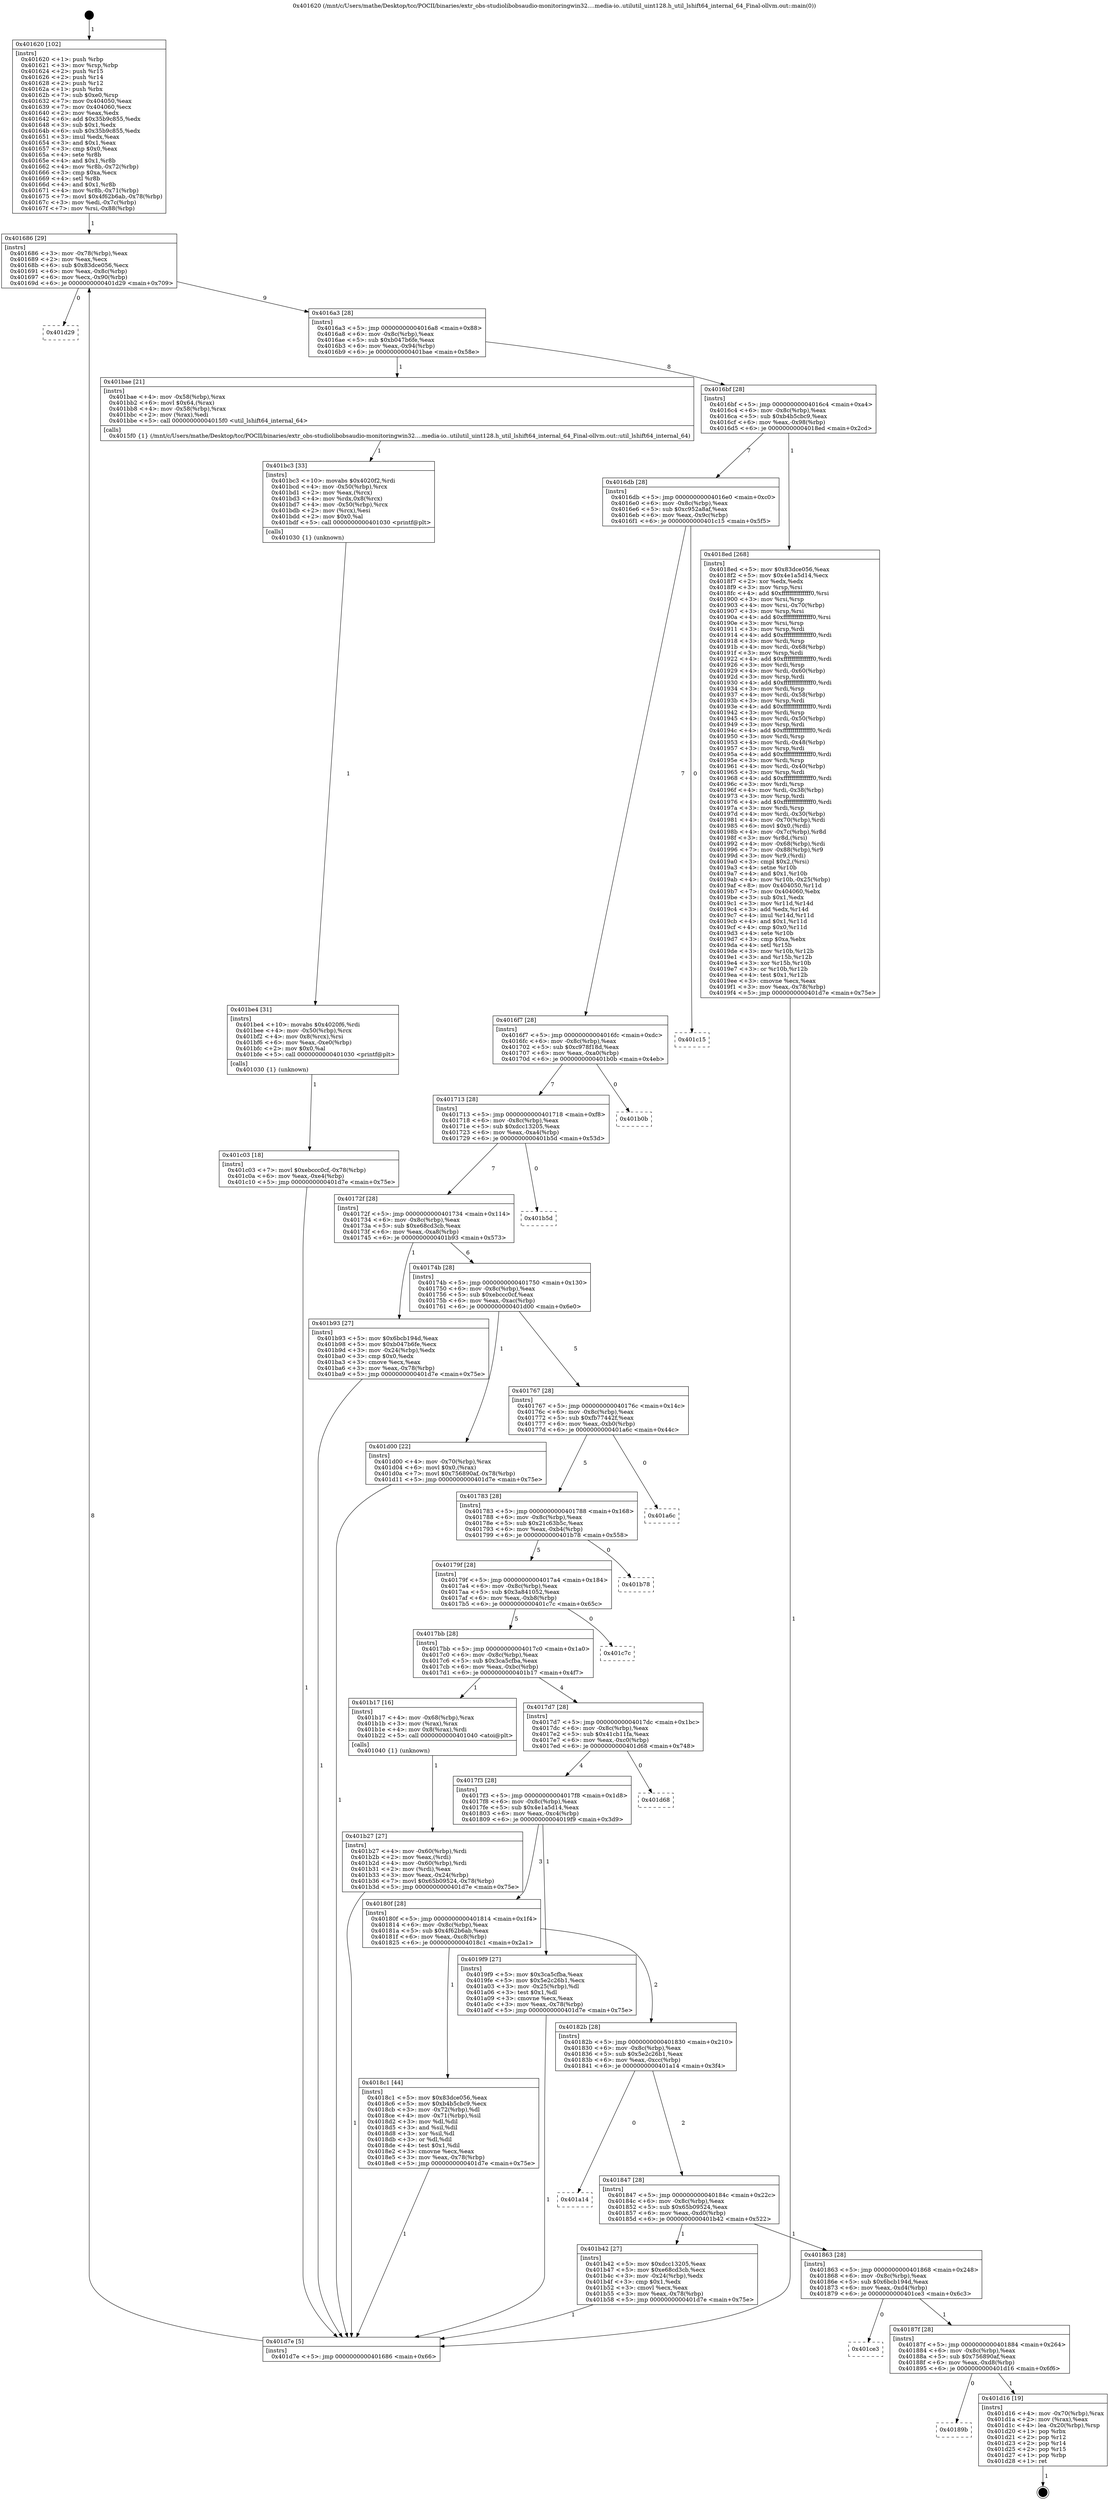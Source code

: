 digraph "0x401620" {
  label = "0x401620 (/mnt/c/Users/mathe/Desktop/tcc/POCII/binaries/extr_obs-studiolibobsaudio-monitoringwin32....media-io..utilutil_uint128.h_util_lshift64_internal_64_Final-ollvm.out::main(0))"
  labelloc = "t"
  node[shape=record]

  Entry [label="",width=0.3,height=0.3,shape=circle,fillcolor=black,style=filled]
  "0x401686" [label="{
     0x401686 [29]\l
     | [instrs]\l
     &nbsp;&nbsp;0x401686 \<+3\>: mov -0x78(%rbp),%eax\l
     &nbsp;&nbsp;0x401689 \<+2\>: mov %eax,%ecx\l
     &nbsp;&nbsp;0x40168b \<+6\>: sub $0x83dce056,%ecx\l
     &nbsp;&nbsp;0x401691 \<+6\>: mov %eax,-0x8c(%rbp)\l
     &nbsp;&nbsp;0x401697 \<+6\>: mov %ecx,-0x90(%rbp)\l
     &nbsp;&nbsp;0x40169d \<+6\>: je 0000000000401d29 \<main+0x709\>\l
  }"]
  "0x401d29" [label="{
     0x401d29\l
  }", style=dashed]
  "0x4016a3" [label="{
     0x4016a3 [28]\l
     | [instrs]\l
     &nbsp;&nbsp;0x4016a3 \<+5\>: jmp 00000000004016a8 \<main+0x88\>\l
     &nbsp;&nbsp;0x4016a8 \<+6\>: mov -0x8c(%rbp),%eax\l
     &nbsp;&nbsp;0x4016ae \<+5\>: sub $0xb047b6fe,%eax\l
     &nbsp;&nbsp;0x4016b3 \<+6\>: mov %eax,-0x94(%rbp)\l
     &nbsp;&nbsp;0x4016b9 \<+6\>: je 0000000000401bae \<main+0x58e\>\l
  }"]
  Exit [label="",width=0.3,height=0.3,shape=circle,fillcolor=black,style=filled,peripheries=2]
  "0x401bae" [label="{
     0x401bae [21]\l
     | [instrs]\l
     &nbsp;&nbsp;0x401bae \<+4\>: mov -0x58(%rbp),%rax\l
     &nbsp;&nbsp;0x401bb2 \<+6\>: movl $0x64,(%rax)\l
     &nbsp;&nbsp;0x401bb8 \<+4\>: mov -0x58(%rbp),%rax\l
     &nbsp;&nbsp;0x401bbc \<+2\>: mov (%rax),%edi\l
     &nbsp;&nbsp;0x401bbe \<+5\>: call 00000000004015f0 \<util_lshift64_internal_64\>\l
     | [calls]\l
     &nbsp;&nbsp;0x4015f0 \{1\} (/mnt/c/Users/mathe/Desktop/tcc/POCII/binaries/extr_obs-studiolibobsaudio-monitoringwin32....media-io..utilutil_uint128.h_util_lshift64_internal_64_Final-ollvm.out::util_lshift64_internal_64)\l
  }"]
  "0x4016bf" [label="{
     0x4016bf [28]\l
     | [instrs]\l
     &nbsp;&nbsp;0x4016bf \<+5\>: jmp 00000000004016c4 \<main+0xa4\>\l
     &nbsp;&nbsp;0x4016c4 \<+6\>: mov -0x8c(%rbp),%eax\l
     &nbsp;&nbsp;0x4016ca \<+5\>: sub $0xb4b5cbc9,%eax\l
     &nbsp;&nbsp;0x4016cf \<+6\>: mov %eax,-0x98(%rbp)\l
     &nbsp;&nbsp;0x4016d5 \<+6\>: je 00000000004018ed \<main+0x2cd\>\l
  }"]
  "0x40189b" [label="{
     0x40189b\l
  }", style=dashed]
  "0x4018ed" [label="{
     0x4018ed [268]\l
     | [instrs]\l
     &nbsp;&nbsp;0x4018ed \<+5\>: mov $0x83dce056,%eax\l
     &nbsp;&nbsp;0x4018f2 \<+5\>: mov $0x4e1a5d14,%ecx\l
     &nbsp;&nbsp;0x4018f7 \<+2\>: xor %edx,%edx\l
     &nbsp;&nbsp;0x4018f9 \<+3\>: mov %rsp,%rsi\l
     &nbsp;&nbsp;0x4018fc \<+4\>: add $0xfffffffffffffff0,%rsi\l
     &nbsp;&nbsp;0x401900 \<+3\>: mov %rsi,%rsp\l
     &nbsp;&nbsp;0x401903 \<+4\>: mov %rsi,-0x70(%rbp)\l
     &nbsp;&nbsp;0x401907 \<+3\>: mov %rsp,%rsi\l
     &nbsp;&nbsp;0x40190a \<+4\>: add $0xfffffffffffffff0,%rsi\l
     &nbsp;&nbsp;0x40190e \<+3\>: mov %rsi,%rsp\l
     &nbsp;&nbsp;0x401911 \<+3\>: mov %rsp,%rdi\l
     &nbsp;&nbsp;0x401914 \<+4\>: add $0xfffffffffffffff0,%rdi\l
     &nbsp;&nbsp;0x401918 \<+3\>: mov %rdi,%rsp\l
     &nbsp;&nbsp;0x40191b \<+4\>: mov %rdi,-0x68(%rbp)\l
     &nbsp;&nbsp;0x40191f \<+3\>: mov %rsp,%rdi\l
     &nbsp;&nbsp;0x401922 \<+4\>: add $0xfffffffffffffff0,%rdi\l
     &nbsp;&nbsp;0x401926 \<+3\>: mov %rdi,%rsp\l
     &nbsp;&nbsp;0x401929 \<+4\>: mov %rdi,-0x60(%rbp)\l
     &nbsp;&nbsp;0x40192d \<+3\>: mov %rsp,%rdi\l
     &nbsp;&nbsp;0x401930 \<+4\>: add $0xfffffffffffffff0,%rdi\l
     &nbsp;&nbsp;0x401934 \<+3\>: mov %rdi,%rsp\l
     &nbsp;&nbsp;0x401937 \<+4\>: mov %rdi,-0x58(%rbp)\l
     &nbsp;&nbsp;0x40193b \<+3\>: mov %rsp,%rdi\l
     &nbsp;&nbsp;0x40193e \<+4\>: add $0xfffffffffffffff0,%rdi\l
     &nbsp;&nbsp;0x401942 \<+3\>: mov %rdi,%rsp\l
     &nbsp;&nbsp;0x401945 \<+4\>: mov %rdi,-0x50(%rbp)\l
     &nbsp;&nbsp;0x401949 \<+3\>: mov %rsp,%rdi\l
     &nbsp;&nbsp;0x40194c \<+4\>: add $0xfffffffffffffff0,%rdi\l
     &nbsp;&nbsp;0x401950 \<+3\>: mov %rdi,%rsp\l
     &nbsp;&nbsp;0x401953 \<+4\>: mov %rdi,-0x48(%rbp)\l
     &nbsp;&nbsp;0x401957 \<+3\>: mov %rsp,%rdi\l
     &nbsp;&nbsp;0x40195a \<+4\>: add $0xfffffffffffffff0,%rdi\l
     &nbsp;&nbsp;0x40195e \<+3\>: mov %rdi,%rsp\l
     &nbsp;&nbsp;0x401961 \<+4\>: mov %rdi,-0x40(%rbp)\l
     &nbsp;&nbsp;0x401965 \<+3\>: mov %rsp,%rdi\l
     &nbsp;&nbsp;0x401968 \<+4\>: add $0xfffffffffffffff0,%rdi\l
     &nbsp;&nbsp;0x40196c \<+3\>: mov %rdi,%rsp\l
     &nbsp;&nbsp;0x40196f \<+4\>: mov %rdi,-0x38(%rbp)\l
     &nbsp;&nbsp;0x401973 \<+3\>: mov %rsp,%rdi\l
     &nbsp;&nbsp;0x401976 \<+4\>: add $0xfffffffffffffff0,%rdi\l
     &nbsp;&nbsp;0x40197a \<+3\>: mov %rdi,%rsp\l
     &nbsp;&nbsp;0x40197d \<+4\>: mov %rdi,-0x30(%rbp)\l
     &nbsp;&nbsp;0x401981 \<+4\>: mov -0x70(%rbp),%rdi\l
     &nbsp;&nbsp;0x401985 \<+6\>: movl $0x0,(%rdi)\l
     &nbsp;&nbsp;0x40198b \<+4\>: mov -0x7c(%rbp),%r8d\l
     &nbsp;&nbsp;0x40198f \<+3\>: mov %r8d,(%rsi)\l
     &nbsp;&nbsp;0x401992 \<+4\>: mov -0x68(%rbp),%rdi\l
     &nbsp;&nbsp;0x401996 \<+7\>: mov -0x88(%rbp),%r9\l
     &nbsp;&nbsp;0x40199d \<+3\>: mov %r9,(%rdi)\l
     &nbsp;&nbsp;0x4019a0 \<+3\>: cmpl $0x2,(%rsi)\l
     &nbsp;&nbsp;0x4019a3 \<+4\>: setne %r10b\l
     &nbsp;&nbsp;0x4019a7 \<+4\>: and $0x1,%r10b\l
     &nbsp;&nbsp;0x4019ab \<+4\>: mov %r10b,-0x25(%rbp)\l
     &nbsp;&nbsp;0x4019af \<+8\>: mov 0x404050,%r11d\l
     &nbsp;&nbsp;0x4019b7 \<+7\>: mov 0x404060,%ebx\l
     &nbsp;&nbsp;0x4019be \<+3\>: sub $0x1,%edx\l
     &nbsp;&nbsp;0x4019c1 \<+3\>: mov %r11d,%r14d\l
     &nbsp;&nbsp;0x4019c4 \<+3\>: add %edx,%r14d\l
     &nbsp;&nbsp;0x4019c7 \<+4\>: imul %r14d,%r11d\l
     &nbsp;&nbsp;0x4019cb \<+4\>: and $0x1,%r11d\l
     &nbsp;&nbsp;0x4019cf \<+4\>: cmp $0x0,%r11d\l
     &nbsp;&nbsp;0x4019d3 \<+4\>: sete %r10b\l
     &nbsp;&nbsp;0x4019d7 \<+3\>: cmp $0xa,%ebx\l
     &nbsp;&nbsp;0x4019da \<+4\>: setl %r15b\l
     &nbsp;&nbsp;0x4019de \<+3\>: mov %r10b,%r12b\l
     &nbsp;&nbsp;0x4019e1 \<+3\>: and %r15b,%r12b\l
     &nbsp;&nbsp;0x4019e4 \<+3\>: xor %r15b,%r10b\l
     &nbsp;&nbsp;0x4019e7 \<+3\>: or %r10b,%r12b\l
     &nbsp;&nbsp;0x4019ea \<+4\>: test $0x1,%r12b\l
     &nbsp;&nbsp;0x4019ee \<+3\>: cmovne %ecx,%eax\l
     &nbsp;&nbsp;0x4019f1 \<+3\>: mov %eax,-0x78(%rbp)\l
     &nbsp;&nbsp;0x4019f4 \<+5\>: jmp 0000000000401d7e \<main+0x75e\>\l
  }"]
  "0x4016db" [label="{
     0x4016db [28]\l
     | [instrs]\l
     &nbsp;&nbsp;0x4016db \<+5\>: jmp 00000000004016e0 \<main+0xc0\>\l
     &nbsp;&nbsp;0x4016e0 \<+6\>: mov -0x8c(%rbp),%eax\l
     &nbsp;&nbsp;0x4016e6 \<+5\>: sub $0xc952a8af,%eax\l
     &nbsp;&nbsp;0x4016eb \<+6\>: mov %eax,-0x9c(%rbp)\l
     &nbsp;&nbsp;0x4016f1 \<+6\>: je 0000000000401c15 \<main+0x5f5\>\l
  }"]
  "0x401d16" [label="{
     0x401d16 [19]\l
     | [instrs]\l
     &nbsp;&nbsp;0x401d16 \<+4\>: mov -0x70(%rbp),%rax\l
     &nbsp;&nbsp;0x401d1a \<+2\>: mov (%rax),%eax\l
     &nbsp;&nbsp;0x401d1c \<+4\>: lea -0x20(%rbp),%rsp\l
     &nbsp;&nbsp;0x401d20 \<+1\>: pop %rbx\l
     &nbsp;&nbsp;0x401d21 \<+2\>: pop %r12\l
     &nbsp;&nbsp;0x401d23 \<+2\>: pop %r14\l
     &nbsp;&nbsp;0x401d25 \<+2\>: pop %r15\l
     &nbsp;&nbsp;0x401d27 \<+1\>: pop %rbp\l
     &nbsp;&nbsp;0x401d28 \<+1\>: ret\l
  }"]
  "0x401c15" [label="{
     0x401c15\l
  }", style=dashed]
  "0x4016f7" [label="{
     0x4016f7 [28]\l
     | [instrs]\l
     &nbsp;&nbsp;0x4016f7 \<+5\>: jmp 00000000004016fc \<main+0xdc\>\l
     &nbsp;&nbsp;0x4016fc \<+6\>: mov -0x8c(%rbp),%eax\l
     &nbsp;&nbsp;0x401702 \<+5\>: sub $0xc978f18d,%eax\l
     &nbsp;&nbsp;0x401707 \<+6\>: mov %eax,-0xa0(%rbp)\l
     &nbsp;&nbsp;0x40170d \<+6\>: je 0000000000401b0b \<main+0x4eb\>\l
  }"]
  "0x40187f" [label="{
     0x40187f [28]\l
     | [instrs]\l
     &nbsp;&nbsp;0x40187f \<+5\>: jmp 0000000000401884 \<main+0x264\>\l
     &nbsp;&nbsp;0x401884 \<+6\>: mov -0x8c(%rbp),%eax\l
     &nbsp;&nbsp;0x40188a \<+5\>: sub $0x756890af,%eax\l
     &nbsp;&nbsp;0x40188f \<+6\>: mov %eax,-0xd8(%rbp)\l
     &nbsp;&nbsp;0x401895 \<+6\>: je 0000000000401d16 \<main+0x6f6\>\l
  }"]
  "0x401b0b" [label="{
     0x401b0b\l
  }", style=dashed]
  "0x401713" [label="{
     0x401713 [28]\l
     | [instrs]\l
     &nbsp;&nbsp;0x401713 \<+5\>: jmp 0000000000401718 \<main+0xf8\>\l
     &nbsp;&nbsp;0x401718 \<+6\>: mov -0x8c(%rbp),%eax\l
     &nbsp;&nbsp;0x40171e \<+5\>: sub $0xdcc13205,%eax\l
     &nbsp;&nbsp;0x401723 \<+6\>: mov %eax,-0xa4(%rbp)\l
     &nbsp;&nbsp;0x401729 \<+6\>: je 0000000000401b5d \<main+0x53d\>\l
  }"]
  "0x401ce3" [label="{
     0x401ce3\l
  }", style=dashed]
  "0x401b5d" [label="{
     0x401b5d\l
  }", style=dashed]
  "0x40172f" [label="{
     0x40172f [28]\l
     | [instrs]\l
     &nbsp;&nbsp;0x40172f \<+5\>: jmp 0000000000401734 \<main+0x114\>\l
     &nbsp;&nbsp;0x401734 \<+6\>: mov -0x8c(%rbp),%eax\l
     &nbsp;&nbsp;0x40173a \<+5\>: sub $0xe68cd3cb,%eax\l
     &nbsp;&nbsp;0x40173f \<+6\>: mov %eax,-0xa8(%rbp)\l
     &nbsp;&nbsp;0x401745 \<+6\>: je 0000000000401b93 \<main+0x573\>\l
  }"]
  "0x401c03" [label="{
     0x401c03 [18]\l
     | [instrs]\l
     &nbsp;&nbsp;0x401c03 \<+7\>: movl $0xebccc0cf,-0x78(%rbp)\l
     &nbsp;&nbsp;0x401c0a \<+6\>: mov %eax,-0xe4(%rbp)\l
     &nbsp;&nbsp;0x401c10 \<+5\>: jmp 0000000000401d7e \<main+0x75e\>\l
  }"]
  "0x401b93" [label="{
     0x401b93 [27]\l
     | [instrs]\l
     &nbsp;&nbsp;0x401b93 \<+5\>: mov $0x6bcb194d,%eax\l
     &nbsp;&nbsp;0x401b98 \<+5\>: mov $0xb047b6fe,%ecx\l
     &nbsp;&nbsp;0x401b9d \<+3\>: mov -0x24(%rbp),%edx\l
     &nbsp;&nbsp;0x401ba0 \<+3\>: cmp $0x0,%edx\l
     &nbsp;&nbsp;0x401ba3 \<+3\>: cmove %ecx,%eax\l
     &nbsp;&nbsp;0x401ba6 \<+3\>: mov %eax,-0x78(%rbp)\l
     &nbsp;&nbsp;0x401ba9 \<+5\>: jmp 0000000000401d7e \<main+0x75e\>\l
  }"]
  "0x40174b" [label="{
     0x40174b [28]\l
     | [instrs]\l
     &nbsp;&nbsp;0x40174b \<+5\>: jmp 0000000000401750 \<main+0x130\>\l
     &nbsp;&nbsp;0x401750 \<+6\>: mov -0x8c(%rbp),%eax\l
     &nbsp;&nbsp;0x401756 \<+5\>: sub $0xebccc0cf,%eax\l
     &nbsp;&nbsp;0x40175b \<+6\>: mov %eax,-0xac(%rbp)\l
     &nbsp;&nbsp;0x401761 \<+6\>: je 0000000000401d00 \<main+0x6e0\>\l
  }"]
  "0x401be4" [label="{
     0x401be4 [31]\l
     | [instrs]\l
     &nbsp;&nbsp;0x401be4 \<+10\>: movabs $0x4020f6,%rdi\l
     &nbsp;&nbsp;0x401bee \<+4\>: mov -0x50(%rbp),%rcx\l
     &nbsp;&nbsp;0x401bf2 \<+4\>: mov 0x8(%rcx),%rsi\l
     &nbsp;&nbsp;0x401bf6 \<+6\>: mov %eax,-0xe0(%rbp)\l
     &nbsp;&nbsp;0x401bfc \<+2\>: mov $0x0,%al\l
     &nbsp;&nbsp;0x401bfe \<+5\>: call 0000000000401030 \<printf@plt\>\l
     | [calls]\l
     &nbsp;&nbsp;0x401030 \{1\} (unknown)\l
  }"]
  "0x401d00" [label="{
     0x401d00 [22]\l
     | [instrs]\l
     &nbsp;&nbsp;0x401d00 \<+4\>: mov -0x70(%rbp),%rax\l
     &nbsp;&nbsp;0x401d04 \<+6\>: movl $0x0,(%rax)\l
     &nbsp;&nbsp;0x401d0a \<+7\>: movl $0x756890af,-0x78(%rbp)\l
     &nbsp;&nbsp;0x401d11 \<+5\>: jmp 0000000000401d7e \<main+0x75e\>\l
  }"]
  "0x401767" [label="{
     0x401767 [28]\l
     | [instrs]\l
     &nbsp;&nbsp;0x401767 \<+5\>: jmp 000000000040176c \<main+0x14c\>\l
     &nbsp;&nbsp;0x40176c \<+6\>: mov -0x8c(%rbp),%eax\l
     &nbsp;&nbsp;0x401772 \<+5\>: sub $0xfb77442f,%eax\l
     &nbsp;&nbsp;0x401777 \<+6\>: mov %eax,-0xb0(%rbp)\l
     &nbsp;&nbsp;0x40177d \<+6\>: je 0000000000401a6c \<main+0x44c\>\l
  }"]
  "0x401bc3" [label="{
     0x401bc3 [33]\l
     | [instrs]\l
     &nbsp;&nbsp;0x401bc3 \<+10\>: movabs $0x4020f2,%rdi\l
     &nbsp;&nbsp;0x401bcd \<+4\>: mov -0x50(%rbp),%rcx\l
     &nbsp;&nbsp;0x401bd1 \<+2\>: mov %eax,(%rcx)\l
     &nbsp;&nbsp;0x401bd3 \<+4\>: mov %rdx,0x8(%rcx)\l
     &nbsp;&nbsp;0x401bd7 \<+4\>: mov -0x50(%rbp),%rcx\l
     &nbsp;&nbsp;0x401bdb \<+2\>: mov (%rcx),%esi\l
     &nbsp;&nbsp;0x401bdd \<+2\>: mov $0x0,%al\l
     &nbsp;&nbsp;0x401bdf \<+5\>: call 0000000000401030 \<printf@plt\>\l
     | [calls]\l
     &nbsp;&nbsp;0x401030 \{1\} (unknown)\l
  }"]
  "0x401a6c" [label="{
     0x401a6c\l
  }", style=dashed]
  "0x401783" [label="{
     0x401783 [28]\l
     | [instrs]\l
     &nbsp;&nbsp;0x401783 \<+5\>: jmp 0000000000401788 \<main+0x168\>\l
     &nbsp;&nbsp;0x401788 \<+6\>: mov -0x8c(%rbp),%eax\l
     &nbsp;&nbsp;0x40178e \<+5\>: sub $0x21c63b5c,%eax\l
     &nbsp;&nbsp;0x401793 \<+6\>: mov %eax,-0xb4(%rbp)\l
     &nbsp;&nbsp;0x401799 \<+6\>: je 0000000000401b78 \<main+0x558\>\l
  }"]
  "0x401863" [label="{
     0x401863 [28]\l
     | [instrs]\l
     &nbsp;&nbsp;0x401863 \<+5\>: jmp 0000000000401868 \<main+0x248\>\l
     &nbsp;&nbsp;0x401868 \<+6\>: mov -0x8c(%rbp),%eax\l
     &nbsp;&nbsp;0x40186e \<+5\>: sub $0x6bcb194d,%eax\l
     &nbsp;&nbsp;0x401873 \<+6\>: mov %eax,-0xd4(%rbp)\l
     &nbsp;&nbsp;0x401879 \<+6\>: je 0000000000401ce3 \<main+0x6c3\>\l
  }"]
  "0x401b78" [label="{
     0x401b78\l
  }", style=dashed]
  "0x40179f" [label="{
     0x40179f [28]\l
     | [instrs]\l
     &nbsp;&nbsp;0x40179f \<+5\>: jmp 00000000004017a4 \<main+0x184\>\l
     &nbsp;&nbsp;0x4017a4 \<+6\>: mov -0x8c(%rbp),%eax\l
     &nbsp;&nbsp;0x4017aa \<+5\>: sub $0x3a841052,%eax\l
     &nbsp;&nbsp;0x4017af \<+6\>: mov %eax,-0xb8(%rbp)\l
     &nbsp;&nbsp;0x4017b5 \<+6\>: je 0000000000401c7c \<main+0x65c\>\l
  }"]
  "0x401b42" [label="{
     0x401b42 [27]\l
     | [instrs]\l
     &nbsp;&nbsp;0x401b42 \<+5\>: mov $0xdcc13205,%eax\l
     &nbsp;&nbsp;0x401b47 \<+5\>: mov $0xe68cd3cb,%ecx\l
     &nbsp;&nbsp;0x401b4c \<+3\>: mov -0x24(%rbp),%edx\l
     &nbsp;&nbsp;0x401b4f \<+3\>: cmp $0x1,%edx\l
     &nbsp;&nbsp;0x401b52 \<+3\>: cmovl %ecx,%eax\l
     &nbsp;&nbsp;0x401b55 \<+3\>: mov %eax,-0x78(%rbp)\l
     &nbsp;&nbsp;0x401b58 \<+5\>: jmp 0000000000401d7e \<main+0x75e\>\l
  }"]
  "0x401c7c" [label="{
     0x401c7c\l
  }", style=dashed]
  "0x4017bb" [label="{
     0x4017bb [28]\l
     | [instrs]\l
     &nbsp;&nbsp;0x4017bb \<+5\>: jmp 00000000004017c0 \<main+0x1a0\>\l
     &nbsp;&nbsp;0x4017c0 \<+6\>: mov -0x8c(%rbp),%eax\l
     &nbsp;&nbsp;0x4017c6 \<+5\>: sub $0x3ca5cfba,%eax\l
     &nbsp;&nbsp;0x4017cb \<+6\>: mov %eax,-0xbc(%rbp)\l
     &nbsp;&nbsp;0x4017d1 \<+6\>: je 0000000000401b17 \<main+0x4f7\>\l
  }"]
  "0x401847" [label="{
     0x401847 [28]\l
     | [instrs]\l
     &nbsp;&nbsp;0x401847 \<+5\>: jmp 000000000040184c \<main+0x22c\>\l
     &nbsp;&nbsp;0x40184c \<+6\>: mov -0x8c(%rbp),%eax\l
     &nbsp;&nbsp;0x401852 \<+5\>: sub $0x65b09524,%eax\l
     &nbsp;&nbsp;0x401857 \<+6\>: mov %eax,-0xd0(%rbp)\l
     &nbsp;&nbsp;0x40185d \<+6\>: je 0000000000401b42 \<main+0x522\>\l
  }"]
  "0x401b17" [label="{
     0x401b17 [16]\l
     | [instrs]\l
     &nbsp;&nbsp;0x401b17 \<+4\>: mov -0x68(%rbp),%rax\l
     &nbsp;&nbsp;0x401b1b \<+3\>: mov (%rax),%rax\l
     &nbsp;&nbsp;0x401b1e \<+4\>: mov 0x8(%rax),%rdi\l
     &nbsp;&nbsp;0x401b22 \<+5\>: call 0000000000401040 \<atoi@plt\>\l
     | [calls]\l
     &nbsp;&nbsp;0x401040 \{1\} (unknown)\l
  }"]
  "0x4017d7" [label="{
     0x4017d7 [28]\l
     | [instrs]\l
     &nbsp;&nbsp;0x4017d7 \<+5\>: jmp 00000000004017dc \<main+0x1bc\>\l
     &nbsp;&nbsp;0x4017dc \<+6\>: mov -0x8c(%rbp),%eax\l
     &nbsp;&nbsp;0x4017e2 \<+5\>: sub $0x41cb11fa,%eax\l
     &nbsp;&nbsp;0x4017e7 \<+6\>: mov %eax,-0xc0(%rbp)\l
     &nbsp;&nbsp;0x4017ed \<+6\>: je 0000000000401d68 \<main+0x748\>\l
  }"]
  "0x401a14" [label="{
     0x401a14\l
  }", style=dashed]
  "0x401d68" [label="{
     0x401d68\l
  }", style=dashed]
  "0x4017f3" [label="{
     0x4017f3 [28]\l
     | [instrs]\l
     &nbsp;&nbsp;0x4017f3 \<+5\>: jmp 00000000004017f8 \<main+0x1d8\>\l
     &nbsp;&nbsp;0x4017f8 \<+6\>: mov -0x8c(%rbp),%eax\l
     &nbsp;&nbsp;0x4017fe \<+5\>: sub $0x4e1a5d14,%eax\l
     &nbsp;&nbsp;0x401803 \<+6\>: mov %eax,-0xc4(%rbp)\l
     &nbsp;&nbsp;0x401809 \<+6\>: je 00000000004019f9 \<main+0x3d9\>\l
  }"]
  "0x401b27" [label="{
     0x401b27 [27]\l
     | [instrs]\l
     &nbsp;&nbsp;0x401b27 \<+4\>: mov -0x60(%rbp),%rdi\l
     &nbsp;&nbsp;0x401b2b \<+2\>: mov %eax,(%rdi)\l
     &nbsp;&nbsp;0x401b2d \<+4\>: mov -0x60(%rbp),%rdi\l
     &nbsp;&nbsp;0x401b31 \<+2\>: mov (%rdi),%eax\l
     &nbsp;&nbsp;0x401b33 \<+3\>: mov %eax,-0x24(%rbp)\l
     &nbsp;&nbsp;0x401b36 \<+7\>: movl $0x65b09524,-0x78(%rbp)\l
     &nbsp;&nbsp;0x401b3d \<+5\>: jmp 0000000000401d7e \<main+0x75e\>\l
  }"]
  "0x4019f9" [label="{
     0x4019f9 [27]\l
     | [instrs]\l
     &nbsp;&nbsp;0x4019f9 \<+5\>: mov $0x3ca5cfba,%eax\l
     &nbsp;&nbsp;0x4019fe \<+5\>: mov $0x5e2c26b1,%ecx\l
     &nbsp;&nbsp;0x401a03 \<+3\>: mov -0x25(%rbp),%dl\l
     &nbsp;&nbsp;0x401a06 \<+3\>: test $0x1,%dl\l
     &nbsp;&nbsp;0x401a09 \<+3\>: cmovne %ecx,%eax\l
     &nbsp;&nbsp;0x401a0c \<+3\>: mov %eax,-0x78(%rbp)\l
     &nbsp;&nbsp;0x401a0f \<+5\>: jmp 0000000000401d7e \<main+0x75e\>\l
  }"]
  "0x40180f" [label="{
     0x40180f [28]\l
     | [instrs]\l
     &nbsp;&nbsp;0x40180f \<+5\>: jmp 0000000000401814 \<main+0x1f4\>\l
     &nbsp;&nbsp;0x401814 \<+6\>: mov -0x8c(%rbp),%eax\l
     &nbsp;&nbsp;0x40181a \<+5\>: sub $0x4f62b6ab,%eax\l
     &nbsp;&nbsp;0x40181f \<+6\>: mov %eax,-0xc8(%rbp)\l
     &nbsp;&nbsp;0x401825 \<+6\>: je 00000000004018c1 \<main+0x2a1\>\l
  }"]
  "0x401620" [label="{
     0x401620 [102]\l
     | [instrs]\l
     &nbsp;&nbsp;0x401620 \<+1\>: push %rbp\l
     &nbsp;&nbsp;0x401621 \<+3\>: mov %rsp,%rbp\l
     &nbsp;&nbsp;0x401624 \<+2\>: push %r15\l
     &nbsp;&nbsp;0x401626 \<+2\>: push %r14\l
     &nbsp;&nbsp;0x401628 \<+2\>: push %r12\l
     &nbsp;&nbsp;0x40162a \<+1\>: push %rbx\l
     &nbsp;&nbsp;0x40162b \<+7\>: sub $0xe0,%rsp\l
     &nbsp;&nbsp;0x401632 \<+7\>: mov 0x404050,%eax\l
     &nbsp;&nbsp;0x401639 \<+7\>: mov 0x404060,%ecx\l
     &nbsp;&nbsp;0x401640 \<+2\>: mov %eax,%edx\l
     &nbsp;&nbsp;0x401642 \<+6\>: add $0x35b9c855,%edx\l
     &nbsp;&nbsp;0x401648 \<+3\>: sub $0x1,%edx\l
     &nbsp;&nbsp;0x40164b \<+6\>: sub $0x35b9c855,%edx\l
     &nbsp;&nbsp;0x401651 \<+3\>: imul %edx,%eax\l
     &nbsp;&nbsp;0x401654 \<+3\>: and $0x1,%eax\l
     &nbsp;&nbsp;0x401657 \<+3\>: cmp $0x0,%eax\l
     &nbsp;&nbsp;0x40165a \<+4\>: sete %r8b\l
     &nbsp;&nbsp;0x40165e \<+4\>: and $0x1,%r8b\l
     &nbsp;&nbsp;0x401662 \<+4\>: mov %r8b,-0x72(%rbp)\l
     &nbsp;&nbsp;0x401666 \<+3\>: cmp $0xa,%ecx\l
     &nbsp;&nbsp;0x401669 \<+4\>: setl %r8b\l
     &nbsp;&nbsp;0x40166d \<+4\>: and $0x1,%r8b\l
     &nbsp;&nbsp;0x401671 \<+4\>: mov %r8b,-0x71(%rbp)\l
     &nbsp;&nbsp;0x401675 \<+7\>: movl $0x4f62b6ab,-0x78(%rbp)\l
     &nbsp;&nbsp;0x40167c \<+3\>: mov %edi,-0x7c(%rbp)\l
     &nbsp;&nbsp;0x40167f \<+7\>: mov %rsi,-0x88(%rbp)\l
  }"]
  "0x4018c1" [label="{
     0x4018c1 [44]\l
     | [instrs]\l
     &nbsp;&nbsp;0x4018c1 \<+5\>: mov $0x83dce056,%eax\l
     &nbsp;&nbsp;0x4018c6 \<+5\>: mov $0xb4b5cbc9,%ecx\l
     &nbsp;&nbsp;0x4018cb \<+3\>: mov -0x72(%rbp),%dl\l
     &nbsp;&nbsp;0x4018ce \<+4\>: mov -0x71(%rbp),%sil\l
     &nbsp;&nbsp;0x4018d2 \<+3\>: mov %dl,%dil\l
     &nbsp;&nbsp;0x4018d5 \<+3\>: and %sil,%dil\l
     &nbsp;&nbsp;0x4018d8 \<+3\>: xor %sil,%dl\l
     &nbsp;&nbsp;0x4018db \<+3\>: or %dl,%dil\l
     &nbsp;&nbsp;0x4018de \<+4\>: test $0x1,%dil\l
     &nbsp;&nbsp;0x4018e2 \<+3\>: cmovne %ecx,%eax\l
     &nbsp;&nbsp;0x4018e5 \<+3\>: mov %eax,-0x78(%rbp)\l
     &nbsp;&nbsp;0x4018e8 \<+5\>: jmp 0000000000401d7e \<main+0x75e\>\l
  }"]
  "0x40182b" [label="{
     0x40182b [28]\l
     | [instrs]\l
     &nbsp;&nbsp;0x40182b \<+5\>: jmp 0000000000401830 \<main+0x210\>\l
     &nbsp;&nbsp;0x401830 \<+6\>: mov -0x8c(%rbp),%eax\l
     &nbsp;&nbsp;0x401836 \<+5\>: sub $0x5e2c26b1,%eax\l
     &nbsp;&nbsp;0x40183b \<+6\>: mov %eax,-0xcc(%rbp)\l
     &nbsp;&nbsp;0x401841 \<+6\>: je 0000000000401a14 \<main+0x3f4\>\l
  }"]
  "0x401d7e" [label="{
     0x401d7e [5]\l
     | [instrs]\l
     &nbsp;&nbsp;0x401d7e \<+5\>: jmp 0000000000401686 \<main+0x66\>\l
  }"]
  Entry -> "0x401620" [label=" 1"]
  "0x401686" -> "0x401d29" [label=" 0"]
  "0x401686" -> "0x4016a3" [label=" 9"]
  "0x401d16" -> Exit [label=" 1"]
  "0x4016a3" -> "0x401bae" [label=" 1"]
  "0x4016a3" -> "0x4016bf" [label=" 8"]
  "0x40187f" -> "0x40189b" [label=" 0"]
  "0x4016bf" -> "0x4018ed" [label=" 1"]
  "0x4016bf" -> "0x4016db" [label=" 7"]
  "0x40187f" -> "0x401d16" [label=" 1"]
  "0x4016db" -> "0x401c15" [label=" 0"]
  "0x4016db" -> "0x4016f7" [label=" 7"]
  "0x401863" -> "0x40187f" [label=" 1"]
  "0x4016f7" -> "0x401b0b" [label=" 0"]
  "0x4016f7" -> "0x401713" [label=" 7"]
  "0x401863" -> "0x401ce3" [label=" 0"]
  "0x401713" -> "0x401b5d" [label=" 0"]
  "0x401713" -> "0x40172f" [label=" 7"]
  "0x401d00" -> "0x401d7e" [label=" 1"]
  "0x40172f" -> "0x401b93" [label=" 1"]
  "0x40172f" -> "0x40174b" [label=" 6"]
  "0x401c03" -> "0x401d7e" [label=" 1"]
  "0x40174b" -> "0x401d00" [label=" 1"]
  "0x40174b" -> "0x401767" [label=" 5"]
  "0x401be4" -> "0x401c03" [label=" 1"]
  "0x401767" -> "0x401a6c" [label=" 0"]
  "0x401767" -> "0x401783" [label=" 5"]
  "0x401bc3" -> "0x401be4" [label=" 1"]
  "0x401783" -> "0x401b78" [label=" 0"]
  "0x401783" -> "0x40179f" [label=" 5"]
  "0x401bae" -> "0x401bc3" [label=" 1"]
  "0x40179f" -> "0x401c7c" [label=" 0"]
  "0x40179f" -> "0x4017bb" [label=" 5"]
  "0x401b93" -> "0x401d7e" [label=" 1"]
  "0x4017bb" -> "0x401b17" [label=" 1"]
  "0x4017bb" -> "0x4017d7" [label=" 4"]
  "0x401847" -> "0x401863" [label=" 1"]
  "0x4017d7" -> "0x401d68" [label=" 0"]
  "0x4017d7" -> "0x4017f3" [label=" 4"]
  "0x401847" -> "0x401b42" [label=" 1"]
  "0x4017f3" -> "0x4019f9" [label=" 1"]
  "0x4017f3" -> "0x40180f" [label=" 3"]
  "0x40182b" -> "0x401847" [label=" 2"]
  "0x40180f" -> "0x4018c1" [label=" 1"]
  "0x40180f" -> "0x40182b" [label=" 2"]
  "0x4018c1" -> "0x401d7e" [label=" 1"]
  "0x401620" -> "0x401686" [label=" 1"]
  "0x401d7e" -> "0x401686" [label=" 8"]
  "0x40182b" -> "0x401a14" [label=" 0"]
  "0x4018ed" -> "0x401d7e" [label=" 1"]
  "0x4019f9" -> "0x401d7e" [label=" 1"]
  "0x401b17" -> "0x401b27" [label=" 1"]
  "0x401b27" -> "0x401d7e" [label=" 1"]
  "0x401b42" -> "0x401d7e" [label=" 1"]
}
